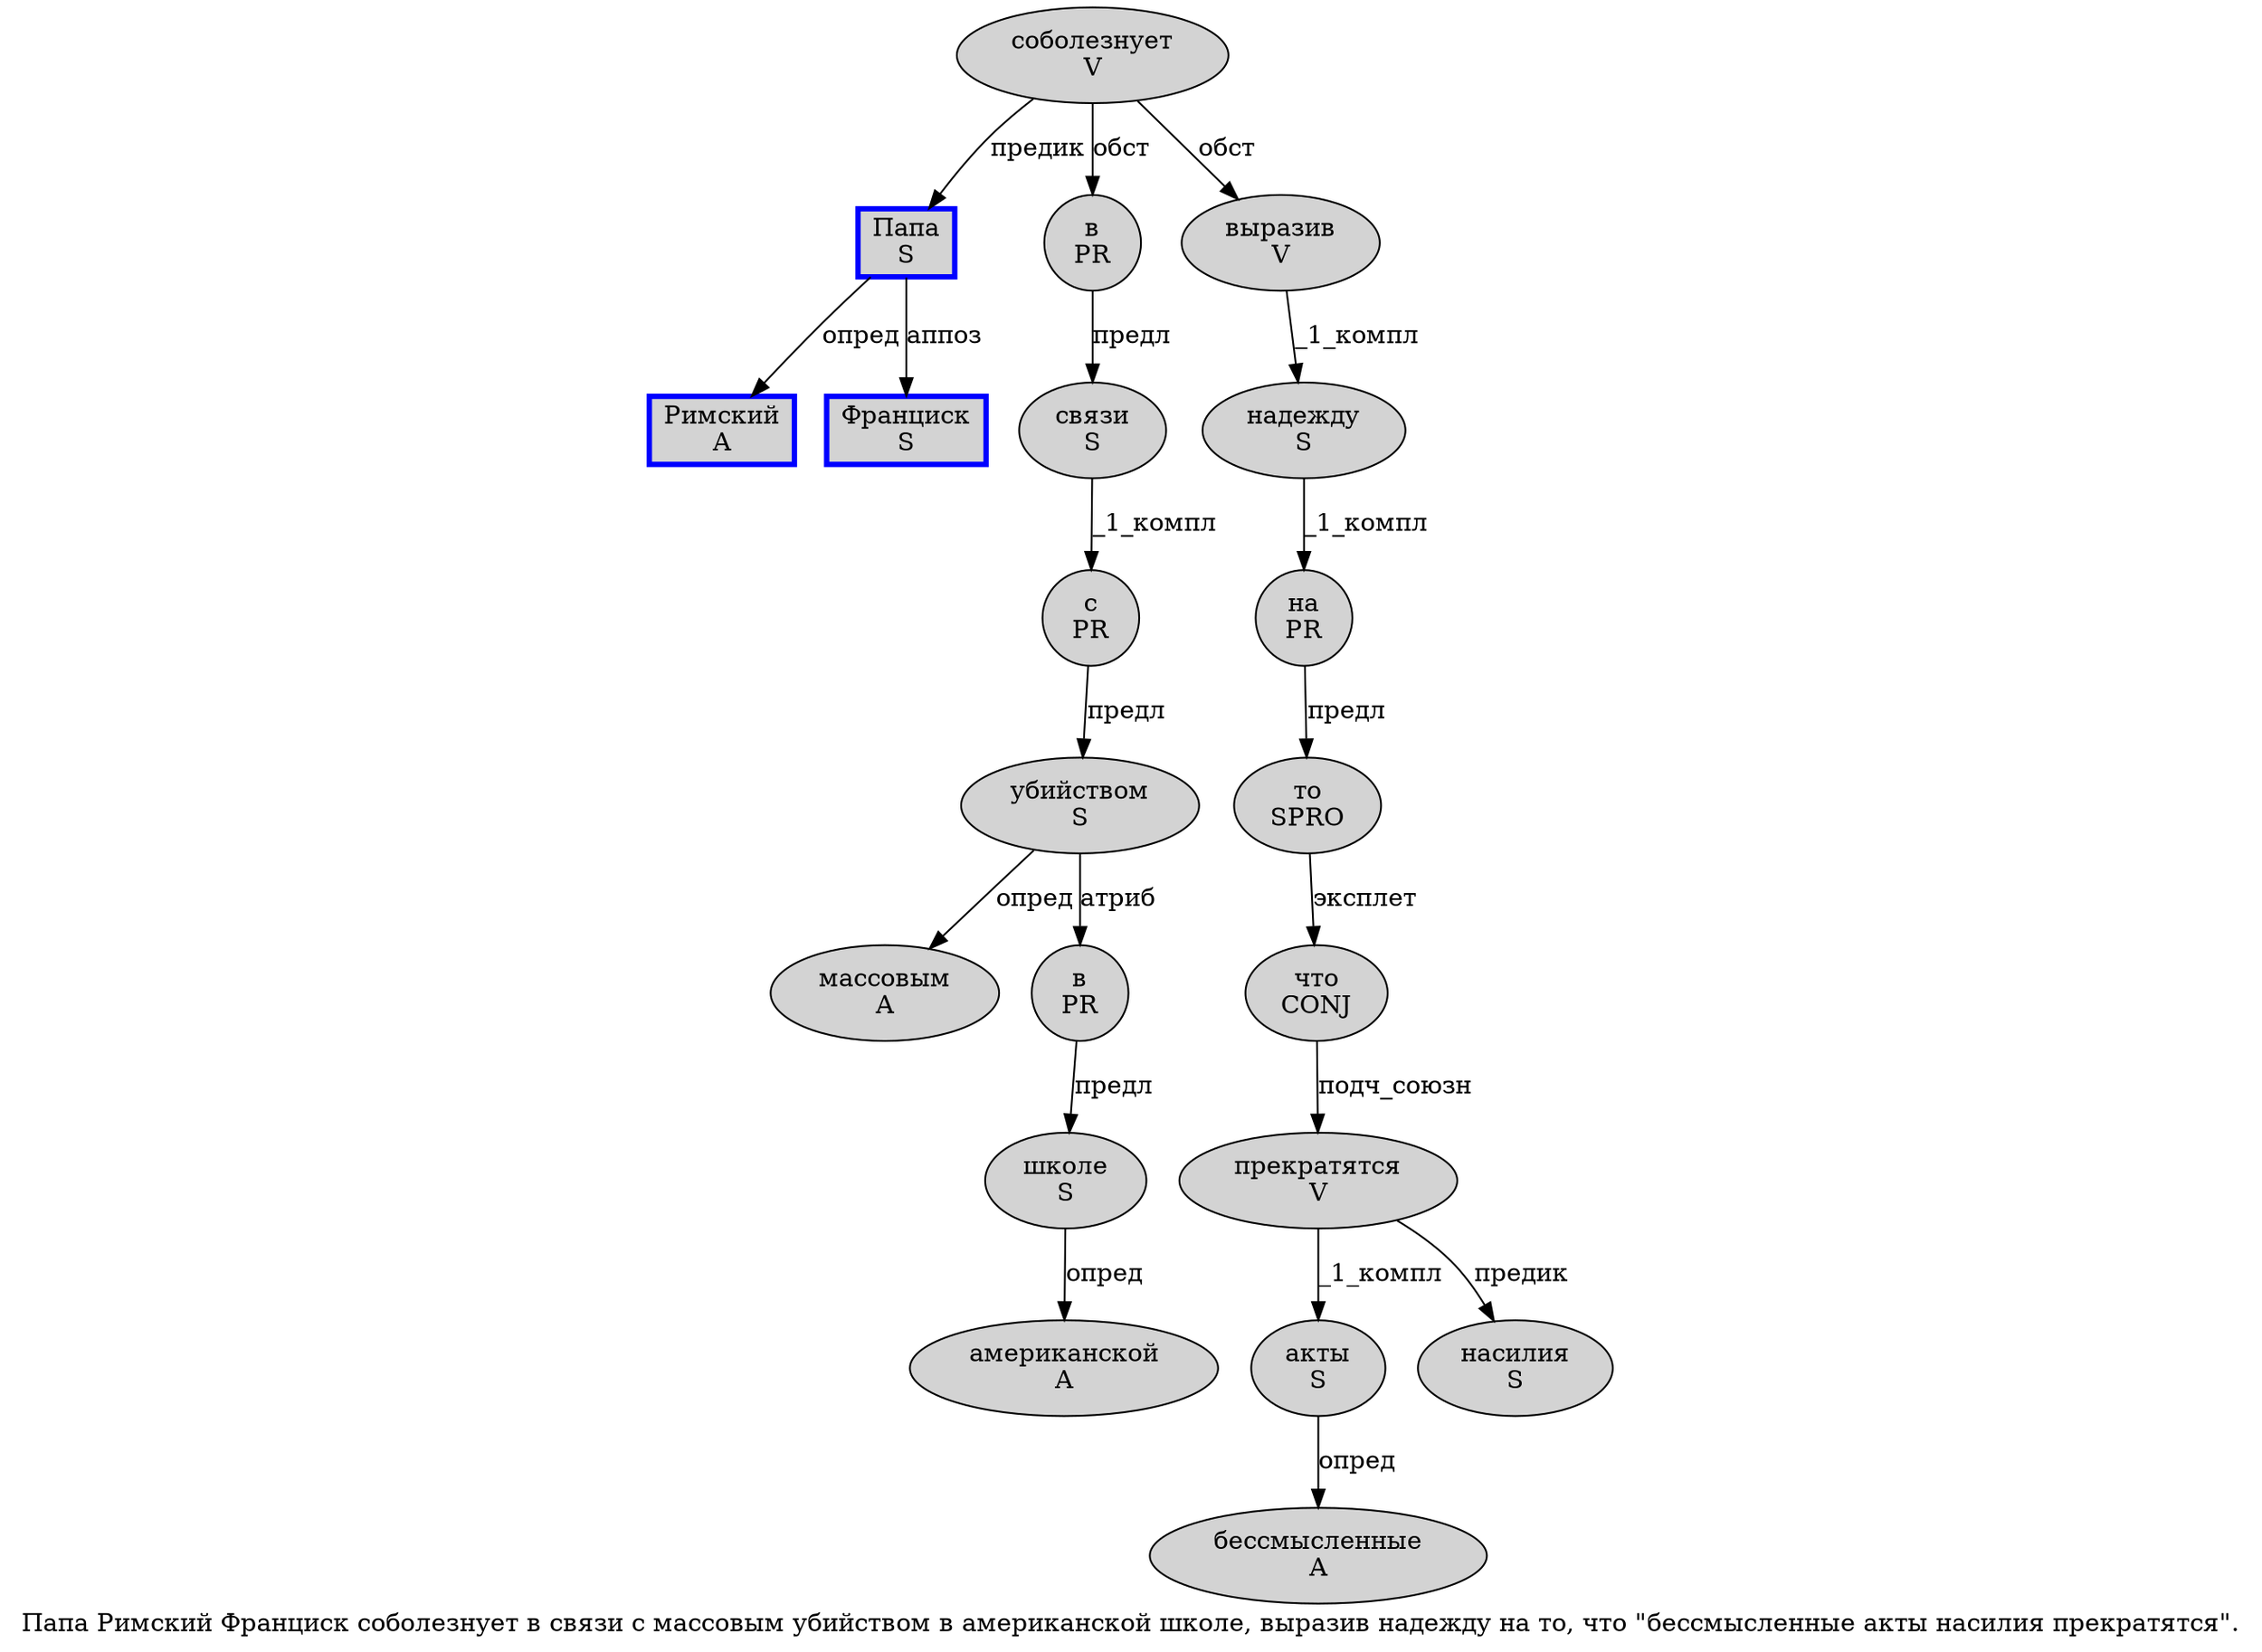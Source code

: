 digraph SENTENCE_1443 {
	graph [label="Папа Римский Франциск соболезнует в связи с массовым убийством в американской школе, выразив надежду на то, что \"бессмысленные акты насилия прекратятся\"."]
	node [style=filled]
		0 [label="Папа
S" color=blue fillcolor=lightgray penwidth=3 shape=box]
		1 [label="Римский
A" color=blue fillcolor=lightgray penwidth=3 shape=box]
		2 [label="Франциск
S" color=blue fillcolor=lightgray penwidth=3 shape=box]
		3 [label="соболезнует
V" color="" fillcolor=lightgray penwidth=1 shape=ellipse]
		4 [label="в
PR" color="" fillcolor=lightgray penwidth=1 shape=ellipse]
		5 [label="связи
S" color="" fillcolor=lightgray penwidth=1 shape=ellipse]
		6 [label="с
PR" color="" fillcolor=lightgray penwidth=1 shape=ellipse]
		7 [label="массовым
A" color="" fillcolor=lightgray penwidth=1 shape=ellipse]
		8 [label="убийством
S" color="" fillcolor=lightgray penwidth=1 shape=ellipse]
		9 [label="в
PR" color="" fillcolor=lightgray penwidth=1 shape=ellipse]
		10 [label="американской
A" color="" fillcolor=lightgray penwidth=1 shape=ellipse]
		11 [label="школе
S" color="" fillcolor=lightgray penwidth=1 shape=ellipse]
		13 [label="выразив
V" color="" fillcolor=lightgray penwidth=1 shape=ellipse]
		14 [label="надежду
S" color="" fillcolor=lightgray penwidth=1 shape=ellipse]
		15 [label="на
PR" color="" fillcolor=lightgray penwidth=1 shape=ellipse]
		16 [label="то
SPRO" color="" fillcolor=lightgray penwidth=1 shape=ellipse]
		18 [label="что
CONJ" color="" fillcolor=lightgray penwidth=1 shape=ellipse]
		20 [label="бессмысленные
A" color="" fillcolor=lightgray penwidth=1 shape=ellipse]
		21 [label="акты
S" color="" fillcolor=lightgray penwidth=1 shape=ellipse]
		22 [label="насилия
S" color="" fillcolor=lightgray penwidth=1 shape=ellipse]
		23 [label="прекратятся
V" color="" fillcolor=lightgray penwidth=1 shape=ellipse]
			23 -> 21 [label="_1_компл"]
			23 -> 22 [label="предик"]
			5 -> 6 [label="_1_компл"]
			6 -> 8 [label="предл"]
			3 -> 0 [label="предик"]
			3 -> 4 [label="обст"]
			3 -> 13 [label="обст"]
			13 -> 14 [label="_1_компл"]
			4 -> 5 [label="предл"]
			9 -> 11 [label="предл"]
			8 -> 7 [label="опред"]
			8 -> 9 [label="атриб"]
			14 -> 15 [label="_1_компл"]
			21 -> 20 [label="опред"]
			18 -> 23 [label="подч_союзн"]
			0 -> 1 [label="опред"]
			0 -> 2 [label="аппоз"]
			16 -> 18 [label="эксплет"]
			11 -> 10 [label="опред"]
			15 -> 16 [label="предл"]
}
